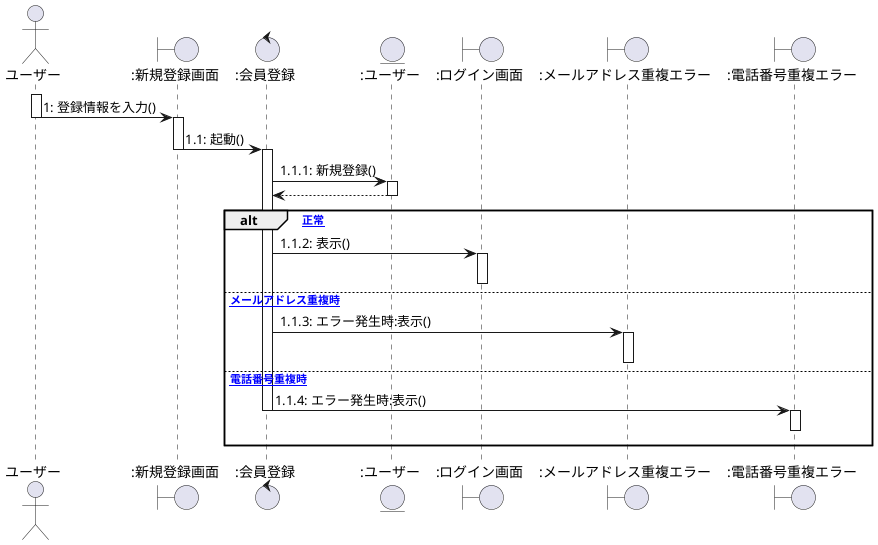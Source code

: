 @startuml 新規登録

actor ユーザー as 0
Boundary ":新規登録画面" as a
Control ":会員登録" as b
Entity ":ユーザー" as c
Boundary ":ログイン画面" as d
Boundary ":メールアドレス重複エラー" as e
Boundary ":電話番号重複エラー" as f

activate 0
    0 -> a :1: 登録情報を入力()
deactivate 0
activate a
    a -> b :1.1: 起動()
deactivate a
activate b
    b -> c :1.1.1: 新規登録()
activate c
    b <-- c
deactivate c
alt [正常]
    b -> d :1.1.2: 表示()
activate d
deactivate d
else [メールアドレス重複時]
    b -> e :1.1.3: エラー発生時:表示()
activate e
deactivate e
else [電話番号重複時]
    b -> f :1.1.4: エラー発生時:表示()
deactivate b
activate f
f -[hidden]-> f
deactivate f
end

@enduml

@startuml ログイン

actor ユーザー as 0
Boundary ":ログイン画面" as a
Control ":ユーザー認証" as b
Entity ":ユーザー" as c
Boundary ":マイページ" as d
Boundary ":無効なログインエラー" as e
Boundary ":ログインエラー" as f

activate 0
    0 -> a :1: ログイン情報を入力()
deactivate 0
activate a
    a -> b :1.1: 起動()
deactivate a
activate b
    b -> c :1.1.1: ユーザー認証()
activate c
    b <-- c
deactivate c
alt [正常]
    b -> d :1.1.2: 表示()
activate d
deactivate d
else [無効な情報入力時]
    b -> e :1.1.3: エラー発生時:表示()
activate e
deactivate e
else [ログイン失敗時]
    b -> f :1.1.4: エラー発生時:表示()
deactivate b
activate f
f -[hidden]-> f
deactivate f
end

@enduml

@startuml ログアウト

actor ユーザー as 0
Boundary ":マイページ" as a
Control ":ログアウト処理" as b
Entity ":ユーザー" as c
Boundary ":トップページ" as d
Boundary ":ログアウトエラー" as e

activate 0
    0 -> a :1: ログアウトをクリック()
deactivate 0
activate a
    a -> b :1.1: 起動()
deactivate a
activate b
    b -> c :1.1.1: ログアウト要求()
activate c
    b <-- c
deactivate c
alt [正常]
    b -> d :1.1.2: 表示()
activate d
deactivate d
else [ログアウト失敗時]
    b -> e :1.1.3: エラー発生時:表示()
deactivate b
activate e
e -[hidden]-> e
deactivate e
end

@enduml

@startuml 登録情報変更

actor ユーザー as 0
Boundary ":会員情報変更画面" as a
Control ":入力情報を更新" as b
Entity ":ユーザー" as c
Boundary ":マイページ" as d
Boundary ":メールアドレス重複エラー" as e
Boundary ":電話番号重複エラー" as f
Boundary ":情報更新エラー" as g

activate 0
    0 -> a :1: 変更項目を入力し\n  　  変更をクリック()
deactivate 0
activate a
    a -> b :1.1: 起動()
deactivate a
activate b
    b -> c :1.1.1: 登録情報を更新()
activate c
    b <-- c
deactivate c
alt [正常]
    b -> d :1.1.2: 表示()
activate d
deactivate d
else [メールアドレス重複時]
    b -> e :1.1.3: エラー発生時:表示()
activate e
deactivate e
else [電話番号重複時]
    b -> f :1.1.4: エラー発生時:表示()
activate f
deactivate f
else [情報更新失敗時]
    b -> g :1.1.5: エラー発生時:表示()
deactivate b
activate g
g -[hidden]-> g
deactivate g
end

@enduml

@startuml システム退会

actor ユーザー as 0
Boundary ":マイページ" as a
Control ":情報を削除" as b
Entity ":ユーザー" as c
Boundary ":トップページ" as d
Boundary ":退会処理エラー" as e

activate 0
    0 -> a :1: 退会をクリック()
deactivate 0
activate a
    a -> b :1.1: 起動()
deactivate a
activate b
    b -> c :1.1.1: 登録情報を削除()
activate c
    b <-- c
deactivate c
alt [正常]
    b -> d :1.1.2: 表示()
activate d
deactivate d
else [退会処理失敗時]
    b -> e :1.1.3: エラー発生時:表示()
deactivate b
activate e
e -[hidden]-> e
deactivate e
end

@enduml

@startuml イベント参加

actor ユーザー as 0
Boundary ":イベント参加画面" as a
Control ":イベント情報を取得" as b
Entity ":イベント" as c
Boundary ":イベント画面" as d
Boundary ":無効な情報エラー" as e
Boundary ":イベント参加エラー" as f

activate 0
    0 -> a :1: イベント参加をクリック()
deactivate 0
activate a
    a -> b :1.1: 起動()
deactivate a
activate b
    b -> c :1.1.1: イベント情報を取得()
activate c
    b <-- c
deactivate c
alt [正常]
    b -> d :1.1.2: 表示()
activate d
deactivate d
else [無効な情報入力時]
    b -> e :1.1.3: エラー発生時:表示()
activate e
deactivate e
else [イベント参加失敗時]
    b -> f :1.1.4: エラー発生時:表示()
deactivate b
activate f
f -[hidden]-> f
deactivate f
end

@enduml

@startuml イベント退出

actor ユーザー as 0
Boundary ":イベント画面" as a
Control ":ユーザー状態の更新" as b
Entity ":ユーザー" as c
Boundary ":マイページ" as d
Boundary ":退出処理エラー" as e

activate 0
    0 -> a :1: 退出をクリック()
deactivate 0
activate a
    a -> b :1.1: 起動()
deactivate a
activate b
    b -> c :1.1.1: ユーザーのイベント参加情報を更新()
activate c
    b <-- c
deactivate c
alt [正常]
    b -> d :1.1.2: 表示()
activate d
deactivate d
else [退出処理失敗時]
    b -> e :1.1.3: エラー発生時:表示()
deactivate b
activate e
e -[hidden]-> e
deactivate e
end

@enduml

@startuml パスワード変更

actor ユーザー as 0
Boundary ":ログイン画面" as a
Boundary ":パスワード忘れ画面" as b
Control ":メールアドレス認証" as c
Entity ":ユーザー" as d
Boundary ":メール送信" as e
Boundary ":メールアドレスエラー" as f
Boundary ":パスワード変更画面" as g
Control ":パスワード更新" as h
Entity ":ユーザー" as i
Boundary ":ログイン画面" as j
Boundary ":パスワードエラー" as k

activate 0
    0 -> a :1: パスワード忘れた場合をクリック()
activate a
    a -> b :1.1: 表示()
deactivate a
activate b

    0 -> b :2: メールアドレスを入力する()
    b -> c :2.1: 起動()
deactivate b
activate c
    c -> d :2.2.1: メールアドレス認証()
activate d
    c <-- d
deactivate d
alt [正常]
    c -> e :2.2.2: 送信()
activate e
deactivate e
else [メールアドレス無効時]
    c -> f :2.2.3: エラー発生時:表示()
deactivate c
activate f
f -[hidden]-> f
deactivate f
end

activate 0
    0 -> g :3: 新規パスワードを入力()
deactivate 0
activate g
    g -> h :3.1: 起動()
deactivate g
activate h
    h -> i :3.1.1: パスワード更新()
activate i
    h <-- i
deactivate i
alt [正常]
    h -> j :3.1.2: 送信()
activate j
deactivate j
else [パスワードエラー時]
    h -> k :3.1.3: エラー発生時:表示()
deactivate h
activate k
k -[hidden]-> k
deactivate k
end

@enduml

@startuml システム管理者チャット


actor システム管理者 as 0
'Control ":最新チャット取得" as b
Boundary ":チャット相手指定画面" as a
Control ":チャット履歴取得" as d
Boundary ":チャット画面" as c
Control ":メッセージ送信" as j
Entity ":メッセージ" as en
Control ":ユーザー選択失敗画面" as h
Control ":チャット画面表示失敗画面" as i
Boundary ":チャット画面" as e
Boundary ":送信完了" as k
Boundary ":送信失敗エラー" as f



/'
activate b
b -> en : 0.1: 最新チャット取得()
activate en
en --> b
deactivate en

b -> a : 0.2: 表示()
deactivate b

'/

activate 0
    0 -> a :1: チャットするユーザーを選択()
activate a


a -> d :1.1: 起動()
deactivate a
activate d

d -> en :1.1.1: チャット履歴を取得()
activate en
    d <-- en
deactivate en


alt [正常]
    d -> c :1.1.2: 表示()
activate c
deactivate c
else [ユーザー選択エラー時]
    d -> h :1.1.3: エラー発生時:表示()
activate h
deactivate h
else [画面表示エラー時]
    d -> i :1.1.4: エラー発生時:表示()
activate i
i -[hidden]-> i
deactivate i
deactivate d
end


    0 -> c :2: チャット内容を入力し送信()
deactivate 0

activate c
c -> j :2.1: 起動()
deactivate c
activate j

j -> en :2.1.1: チャット内容を保存()
activate en
    j <-- en
deactivate en


alt [正常]
j -> k :2.1.2: 表示()
activate k
deactivate k

else [送信処理失敗時]
j -> f :2.1.3: エラー発生時:表示()
activate f
f -[hidden]-> f
deactivate f
deactivate j

end

@enduml 

@startuml ユーザー異常確認

actor システム管理者 as 0
Boundary ":異常確認画面" as a
Control ":ユーザー取得" as b
Entity ":ユーザー" as c
Control ":位置情報取得" as d
Entity ":位置情報履歴" as e

activate 0
    0 -> a :1: 異常確認をクリック()
deactivate 0
activate a
    a -> b :1.1: 起動()
activate b
    b -> c :1.1.1: 異常状態のユーザーを取得()
activate c
    b <-- c
deactivate c
deactivate b

    a -> d :1.2: 起動()
deactivate a
activate d 
    d -> e :1.2.1: 位置情報を取得()
activate e
    d <-- e
deactivate d
deactivate e

@enduml